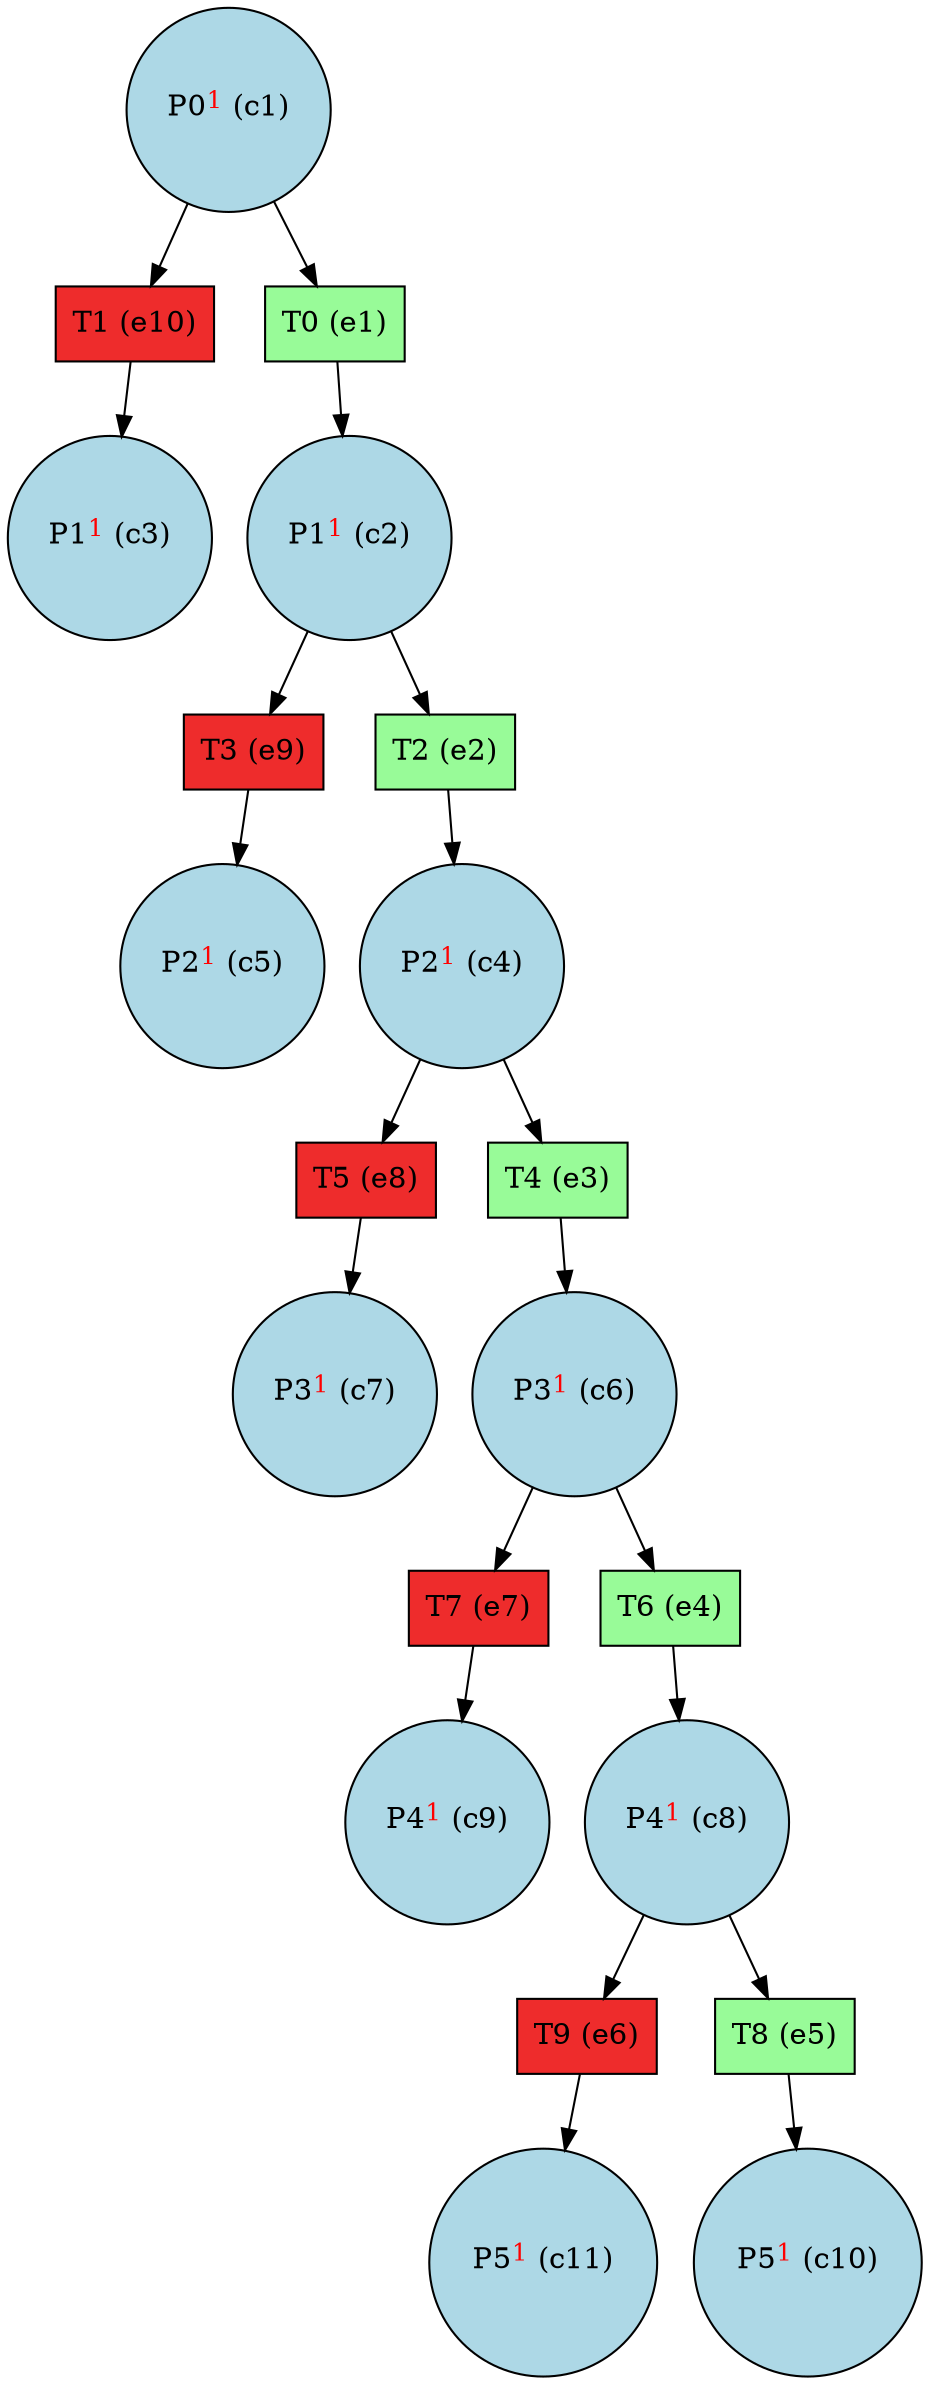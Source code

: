 digraph test {
  c1 -> e10;
  c1 -> e1;
  e1 -> c2;
  c2 -> e9;
  c2 -> e2;
  e10 -> c3;
  e2 -> c4;
  c4 -> e8;
  c4 -> e3;
  e9 -> c5;
  e3 -> c6;
  c6 -> e7;
  c6 -> e4;
  e8 -> c7;
  e4 -> c8;
  c8 -> e6;
  c8 -> e5;
  e7 -> c9;
  e5 -> c10;
  e6 -> c11;
  c1 [fillcolor=lightblue label= <P0<FONT COLOR="red"><SUP>1</SUP></FONT>&nbsp;(c1)> shape=circle style=filled];
  c2 [fillcolor=lightblue label= <P1<FONT COLOR="red"><SUP>1</SUP></FONT>&nbsp;(c2)> shape=circle style=filled];
  c3 [fillcolor=lightblue label= <P1<FONT COLOR="red"><SUP>1</SUP></FONT>&nbsp;(c3)> shape=circle style=filled];
  c4 [fillcolor=lightblue label= <P2<FONT COLOR="red"><SUP>1</SUP></FONT>&nbsp;(c4)> shape=circle style=filled];
  c5 [fillcolor=lightblue label= <P2<FONT COLOR="red"><SUP>1</SUP></FONT>&nbsp;(c5)> shape=circle style=filled];
  c6 [fillcolor=lightblue label= <P3<FONT COLOR="red"><SUP>1</SUP></FONT>&nbsp;(c6)> shape=circle style=filled];
  c7 [fillcolor=lightblue label= <P3<FONT COLOR="red"><SUP>1</SUP></FONT>&nbsp;(c7)> shape=circle style=filled];
  c8 [fillcolor=lightblue label= <P4<FONT COLOR="red"><SUP>1</SUP></FONT>&nbsp;(c8)> shape=circle style=filled];
  c9 [fillcolor=lightblue label= <P4<FONT COLOR="red"><SUP>1</SUP></FONT>&nbsp;(c9)> shape=circle style=filled];
  c10 [fillcolor=lightblue label= <P5<FONT COLOR="red"><SUP>1</SUP></FONT>&nbsp;(c10)> shape=circle style=filled];
  c11 [fillcolor=lightblue label= <P5<FONT COLOR="red"><SUP>1</SUP></FONT>&nbsp;(c11)> shape=circle style=filled];
  e1 [fillcolor=palegreen label="T0 (e1)" shape=box style=filled];
  e2 [fillcolor=palegreen label="T2 (e2)" shape=box style=filled];
  e3 [fillcolor=palegreen label="T4 (e3)" shape=box style=filled];
  e4 [fillcolor=palegreen label="T6 (e4)" shape=box style=filled];
  e5 [fillcolor=palegreen label="T8 (e5)" shape=box style=filled];
  e6 [fillcolor=firebrick2 label="T9 (e6)" shape=box style=filled];
  e7 [fillcolor=firebrick2 label="T7 (e7)" shape=box style=filled];
  e8 [fillcolor=firebrick2 label="T5 (e8)" shape=box style=filled];
  e9 [fillcolor=firebrick2 label="T3 (e9)" shape=box style=filled];
  e10 [fillcolor=firebrick2 label="T1 (e10)" shape=box style=filled];
}
